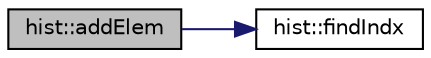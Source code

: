 digraph G
{
  edge [fontname="Helvetica",fontsize="10",labelfontname="Helvetica",labelfontsize="10"];
  node [fontname="Helvetica",fontsize="10",shape=record];
  rankdir=LR;
  Node1 [label="hist::addElem",height=0.2,width=0.4,color="black", fillcolor="grey75", style="filled" fontcolor="black"];
  Node1 -> Node2 [color="midnightblue",fontsize="10",style="solid",fontname="Helvetica"];
  Node2 [label="hist::findIndx",height=0.2,width=0.4,color="black", fillcolor="white", style="filled",URL="$classhist.html#a800c9a2059ab0a238f309e452d1ebdfd"];
}
